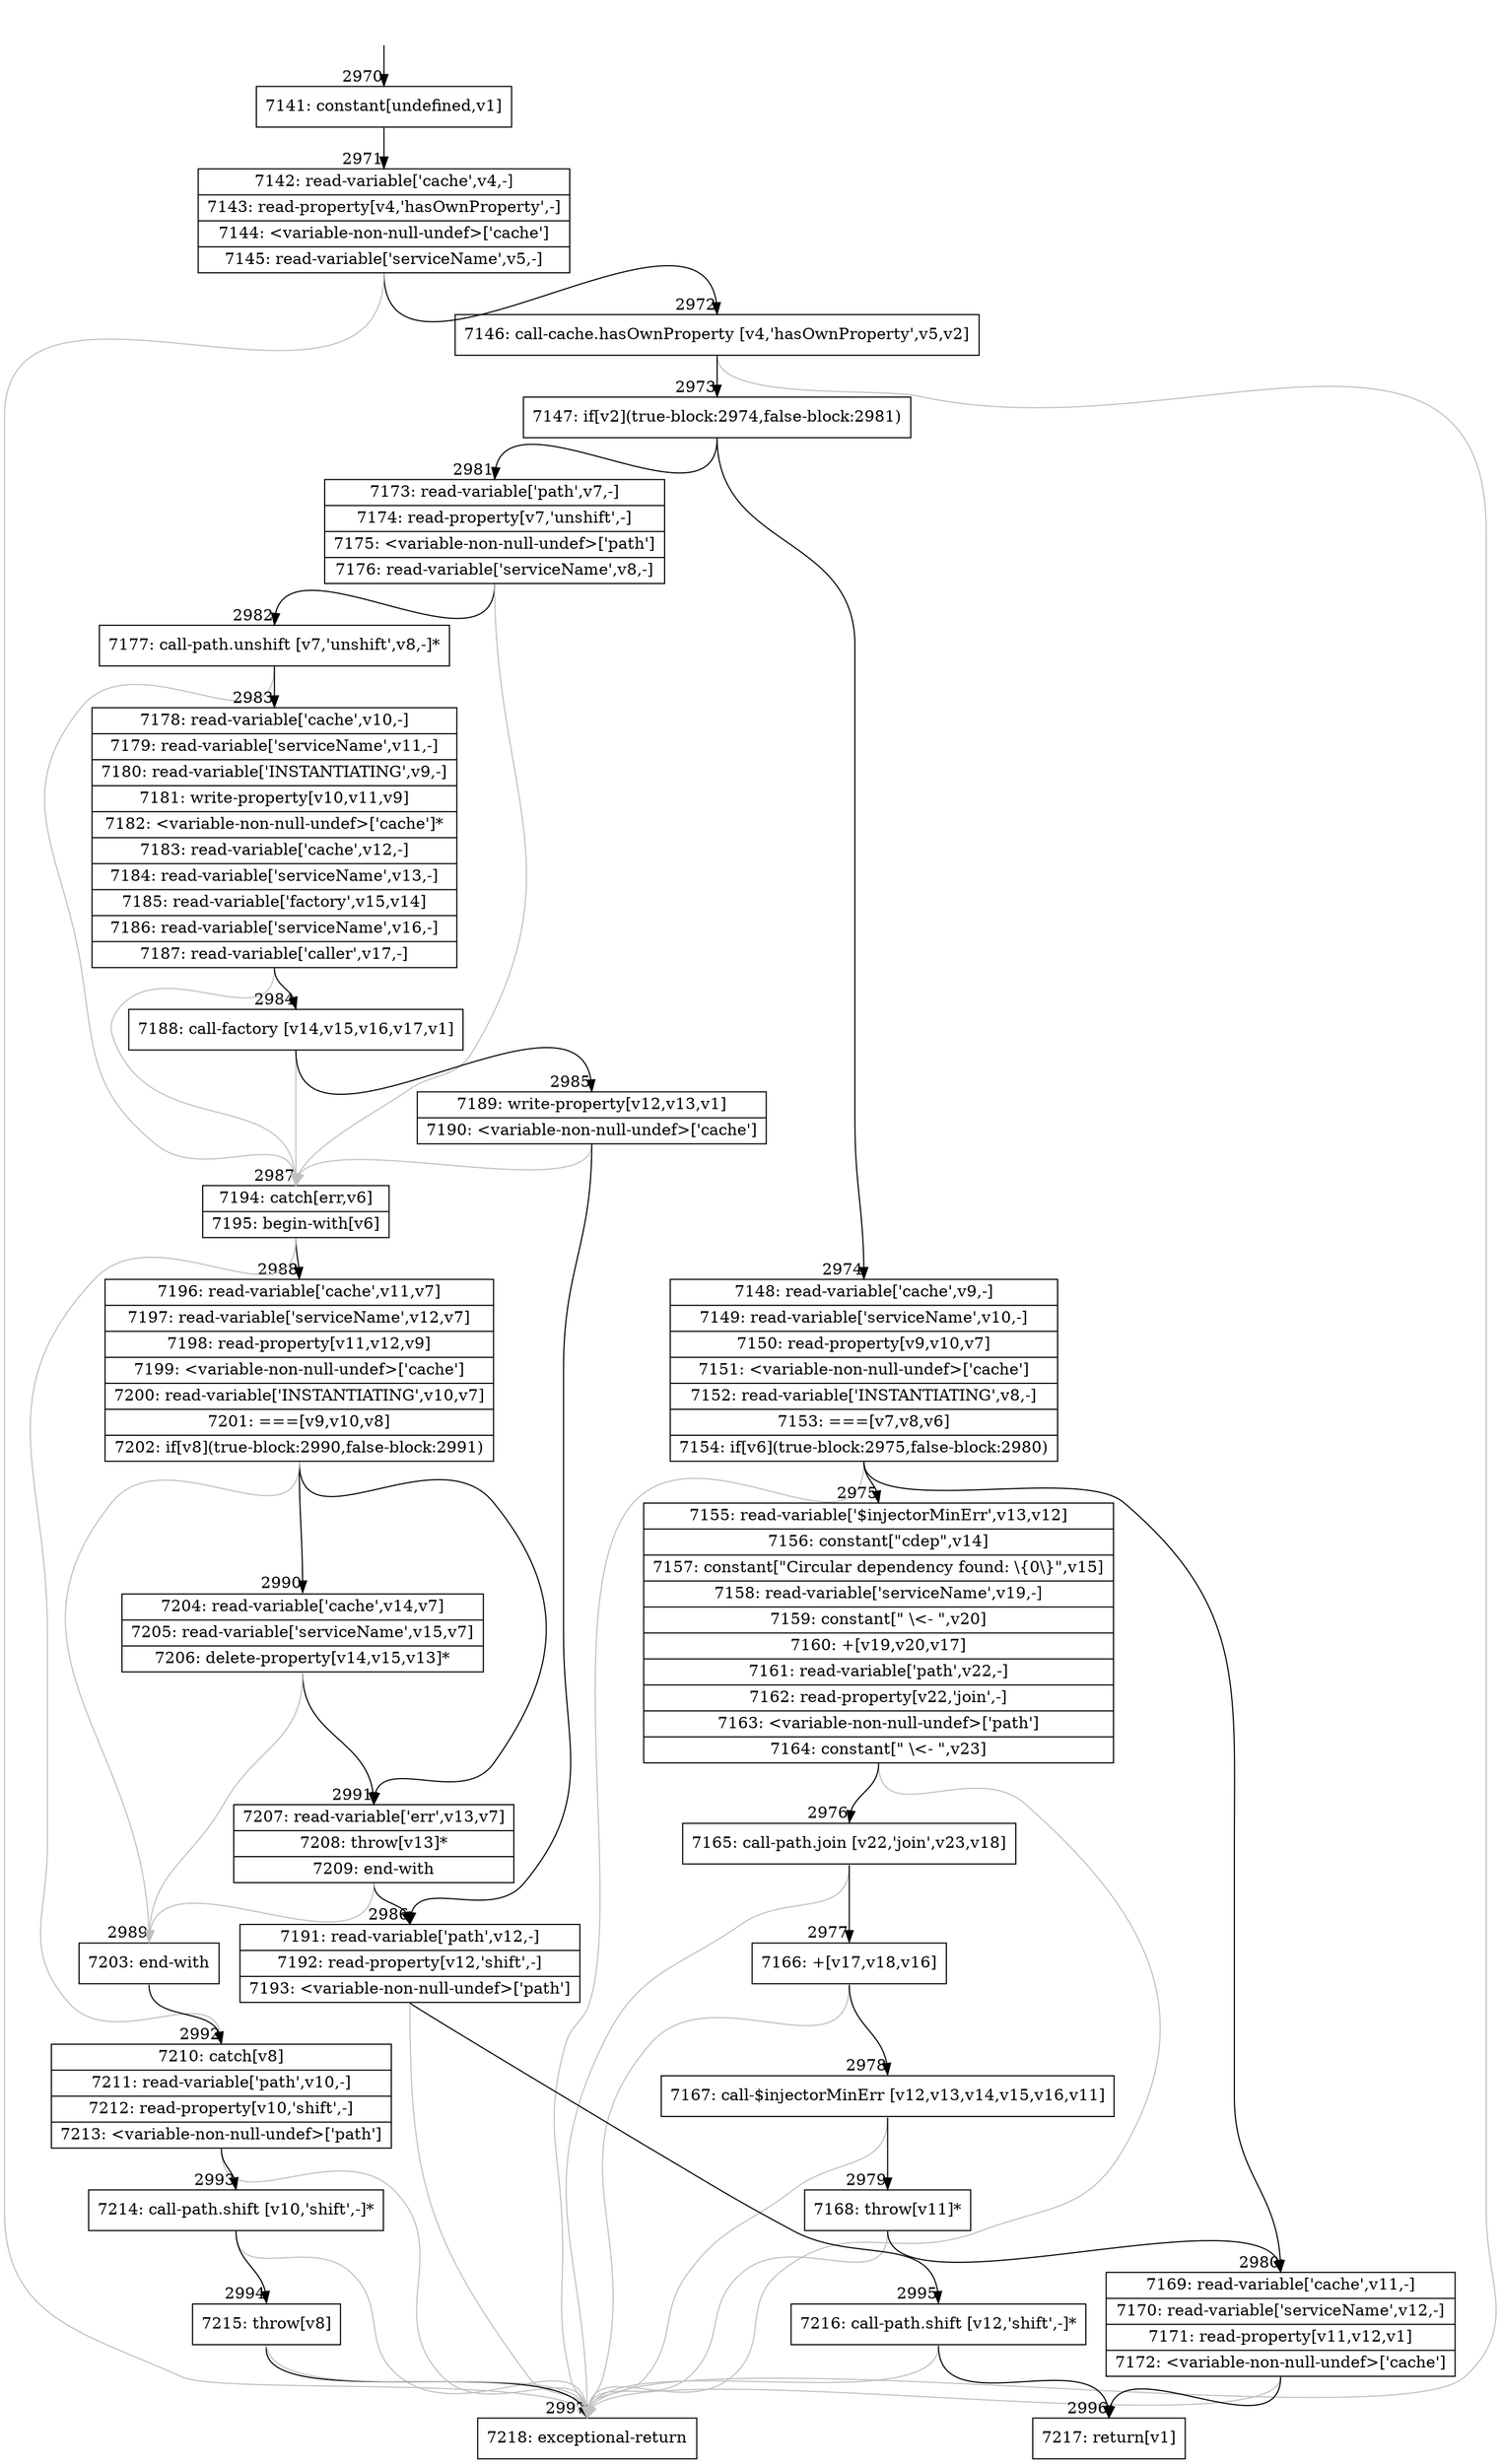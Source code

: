 digraph {
rankdir="TD"
BB_entry244[shape=none,label=""];
BB_entry244 -> BB2970 [tailport=s, headport=n, headlabel="    2970"]
BB2970 [shape=record label="{7141: constant[undefined,v1]}" ] 
BB2970 -> BB2971 [tailport=s, headport=n, headlabel="      2971"]
BB2971 [shape=record label="{7142: read-variable['cache',v4,-]|7143: read-property[v4,'hasOwnProperty',-]|7144: \<variable-non-null-undef\>['cache']|7145: read-variable['serviceName',v5,-]}" ] 
BB2971 -> BB2972 [tailport=s, headport=n, headlabel="      2972"]
BB2971 -> BB2997 [tailport=s, headport=n, color=gray, headlabel="      2997"]
BB2972 [shape=record label="{7146: call-cache.hasOwnProperty [v4,'hasOwnProperty',v5,v2]}" ] 
BB2972 -> BB2973 [tailport=s, headport=n, headlabel="      2973"]
BB2972 -> BB2997 [tailport=s, headport=n, color=gray]
BB2973 [shape=record label="{7147: if[v2](true-block:2974,false-block:2981)}" ] 
BB2973 -> BB2974 [tailport=s, headport=n, headlabel="      2974"]
BB2973 -> BB2981 [tailport=s, headport=n, headlabel="      2981"]
BB2974 [shape=record label="{7148: read-variable['cache',v9,-]|7149: read-variable['serviceName',v10,-]|7150: read-property[v9,v10,v7]|7151: \<variable-non-null-undef\>['cache']|7152: read-variable['INSTANTIATING',v8,-]|7153: ===[v7,v8,v6]|7154: if[v6](true-block:2975,false-block:2980)}" ] 
BB2974 -> BB2975 [tailport=s, headport=n, headlabel="      2975"]
BB2974 -> BB2980 [tailport=s, headport=n, headlabel="      2980"]
BB2974 -> BB2997 [tailport=s, headport=n, color=gray]
BB2975 [shape=record label="{7155: read-variable['$injectorMinErr',v13,v12]|7156: constant[\"cdep\",v14]|7157: constant[\"Circular dependency found: \\\{0\\\}\",v15]|7158: read-variable['serviceName',v19,-]|7159: constant[\" \\\<- \",v20]|7160: +[v19,v20,v17]|7161: read-variable['path',v22,-]|7162: read-property[v22,'join',-]|7163: \<variable-non-null-undef\>['path']|7164: constant[\" \\\<- \",v23]}" ] 
BB2975 -> BB2976 [tailport=s, headport=n, headlabel="      2976"]
BB2975 -> BB2997 [tailport=s, headport=n, color=gray]
BB2976 [shape=record label="{7165: call-path.join [v22,'join',v23,v18]}" ] 
BB2976 -> BB2977 [tailport=s, headport=n, headlabel="      2977"]
BB2976 -> BB2997 [tailport=s, headport=n, color=gray]
BB2977 [shape=record label="{7166: +[v17,v18,v16]}" ] 
BB2977 -> BB2978 [tailport=s, headport=n, headlabel="      2978"]
BB2977 -> BB2997 [tailport=s, headport=n, color=gray]
BB2978 [shape=record label="{7167: call-$injectorMinErr [v12,v13,v14,v15,v16,v11]}" ] 
BB2978 -> BB2979 [tailport=s, headport=n, headlabel="      2979"]
BB2978 -> BB2997 [tailport=s, headport=n, color=gray]
BB2979 [shape=record label="{7168: throw[v11]*}" ] 
BB2979 -> BB2980 [tailport=s, headport=n]
BB2979 -> BB2997 [tailport=s, headport=n, color=gray]
BB2980 [shape=record label="{7169: read-variable['cache',v11,-]|7170: read-variable['serviceName',v12,-]|7171: read-property[v11,v12,v1]|7172: \<variable-non-null-undef\>['cache']}" ] 
BB2980 -> BB2996 [tailport=s, headport=n, headlabel="      2996"]
BB2980 -> BB2997 [tailport=s, headport=n, color=gray]
BB2981 [shape=record label="{7173: read-variable['path',v7,-]|7174: read-property[v7,'unshift',-]|7175: \<variable-non-null-undef\>['path']|7176: read-variable['serviceName',v8,-]}" ] 
BB2981 -> BB2982 [tailport=s, headport=n, headlabel="      2982"]
BB2981 -> BB2987 [tailport=s, headport=n, color=gray, headlabel="      2987"]
BB2982 [shape=record label="{7177: call-path.unshift [v7,'unshift',v8,-]*}" ] 
BB2982 -> BB2983 [tailport=s, headport=n, headlabel="      2983"]
BB2982 -> BB2987 [tailport=s, headport=n, color=gray]
BB2983 [shape=record label="{7178: read-variable['cache',v10,-]|7179: read-variable['serviceName',v11,-]|7180: read-variable['INSTANTIATING',v9,-]|7181: write-property[v10,v11,v9]|7182: \<variable-non-null-undef\>['cache']*|7183: read-variable['cache',v12,-]|7184: read-variable['serviceName',v13,-]|7185: read-variable['factory',v15,v14]|7186: read-variable['serviceName',v16,-]|7187: read-variable['caller',v17,-]}" ] 
BB2983 -> BB2984 [tailport=s, headport=n, headlabel="      2984"]
BB2983 -> BB2987 [tailport=s, headport=n, color=gray]
BB2984 [shape=record label="{7188: call-factory [v14,v15,v16,v17,v1]}" ] 
BB2984 -> BB2985 [tailport=s, headport=n, headlabel="      2985"]
BB2984 -> BB2987 [tailport=s, headport=n, color=gray]
BB2985 [shape=record label="{7189: write-property[v12,v13,v1]|7190: \<variable-non-null-undef\>['cache']}" ] 
BB2985 -> BB2986 [tailport=s, headport=n, headlabel="      2986"]
BB2985 -> BB2987 [tailport=s, headport=n, color=gray]
BB2986 [shape=record label="{7191: read-variable['path',v12,-]|7192: read-property[v12,'shift',-]|7193: \<variable-non-null-undef\>['path']}" ] 
BB2986 -> BB2995 [tailport=s, headport=n, headlabel="      2995"]
BB2986 -> BB2997 [tailport=s, headport=n, color=gray]
BB2987 [shape=record label="{7194: catch[err,v6]|7195: begin-with[v6]}" ] 
BB2987 -> BB2988 [tailport=s, headport=n, headlabel="      2988"]
BB2987 -> BB2992 [tailport=s, headport=n, color=gray, headlabel="      2992"]
BB2988 [shape=record label="{7196: read-variable['cache',v11,v7]|7197: read-variable['serviceName',v12,v7]|7198: read-property[v11,v12,v9]|7199: \<variable-non-null-undef\>['cache']|7200: read-variable['INSTANTIATING',v10,v7]|7201: ===[v9,v10,v8]|7202: if[v8](true-block:2990,false-block:2991)}" ] 
BB2988 -> BB2990 [tailport=s, headport=n, headlabel="      2990"]
BB2988 -> BB2991 [tailport=s, headport=n, headlabel="      2991"]
BB2988 -> BB2989 [tailport=s, headport=n, color=gray, headlabel="      2989"]
BB2989 [shape=record label="{7203: end-with}" ] 
BB2989 -> BB2992 [tailport=s, headport=n]
BB2990 [shape=record label="{7204: read-variable['cache',v14,v7]|7205: read-variable['serviceName',v15,v7]|7206: delete-property[v14,v15,v13]*}" ] 
BB2990 -> BB2991 [tailport=s, headport=n]
BB2990 -> BB2989 [tailport=s, headport=n, color=gray]
BB2991 [shape=record label="{7207: read-variable['err',v13,v7]|7208: throw[v13]*|7209: end-with}" ] 
BB2991 -> BB2986 [tailport=s, headport=n]
BB2991 -> BB2989 [tailport=s, headport=n, color=gray]
BB2992 [shape=record label="{7210: catch[v8]|7211: read-variable['path',v10,-]|7212: read-property[v10,'shift',-]|7213: \<variable-non-null-undef\>['path']}" ] 
BB2992 -> BB2993 [tailport=s, headport=n, headlabel="      2993"]
BB2992 -> BB2997 [tailport=s, headport=n, color=gray]
BB2993 [shape=record label="{7214: call-path.shift [v10,'shift',-]*}" ] 
BB2993 -> BB2994 [tailport=s, headport=n, headlabel="      2994"]
BB2993 -> BB2997 [tailport=s, headport=n, color=gray]
BB2994 [shape=record label="{7215: throw[v8]}" ] 
BB2994 -> BB2997 [tailport=s, headport=n]
BB2994 -> BB2997 [tailport=s, headport=n, color=gray]
BB2995 [shape=record label="{7216: call-path.shift [v12,'shift',-]*}" ] 
BB2995 -> BB2996 [tailport=s, headport=n]
BB2995 -> BB2997 [tailport=s, headport=n, color=gray]
BB2996 [shape=record label="{7217: return[v1]}" ] 
BB2997 [shape=record label="{7218: exceptional-return}" ] 
//#$~ 4418
}
